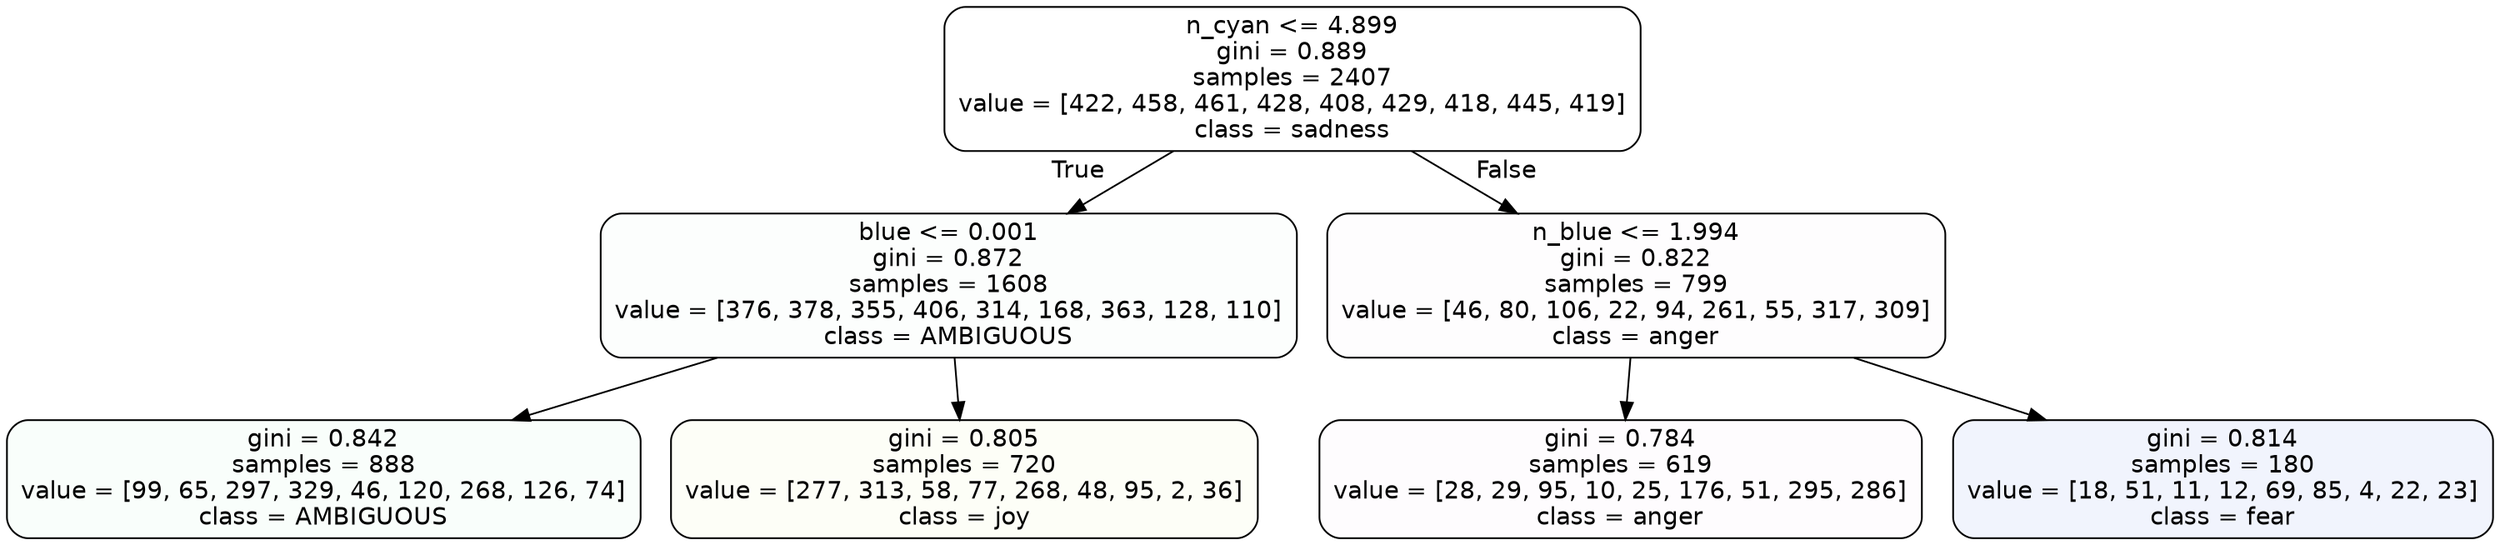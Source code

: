 digraph Tree {
node [shape=box, style="filled, rounded", color="black", fontname=helvetica] ;
edge [fontname=helvetica] ;
0 [label="n_cyan <= 4.899\ngini = 0.889\nsamples = 2407\nvalue = [422, 458, 461, 428, 408, 429, 418, 445, 419]\nclass = sadness", fillcolor="#64e53900"] ;
1 [label="blue <= 0.001\ngini = 0.872\nsamples = 1608\nvalue = [376, 378, 355, 406, 314, 168, 363, 128, 110]\nclass = AMBIGUOUS", fillcolor="#39e58103"] ;
0 -> 1 [labeldistance=2.5, labelangle=45, headlabel="True"] ;
2 [label="gini = 0.842\nsamples = 888\nvalue = [99, 65, 297, 329, 46, 120, 268, 126, 74]\nclass = AMBIGUOUS", fillcolor="#39e58107"] ;
1 -> 2 ;
3 [label="gini = 0.805\nsamples = 720\nvalue = [277, 313, 58, 77, 268, 48, 95, 2, 36]\nclass = joy", fillcolor="#d7e5390a"] ;
1 -> 3 ;
4 [label="n_blue <= 1.994\ngini = 0.822\nsamples = 799\nvalue = [46, 80, 106, 22, 94, 261, 55, 317, 309]\nclass = anger", fillcolor="#e539d702"] ;
0 -> 4 [labeldistance=2.5, labelangle=-45, headlabel="False"] ;
5 [label="gini = 0.784\nsamples = 619\nvalue = [28, 29, 95, 10, 25, 176, 51, 295, 286]\nclass = anger", fillcolor="#e539d703"] ;
4 -> 5 ;
6 [label="gini = 0.814\nsamples = 180\nvalue = [18, 51, 11, 12, 69, 85, 4, 22, 23]\nclass = fear", fillcolor="#3964e512"] ;
4 -> 6 ;
}